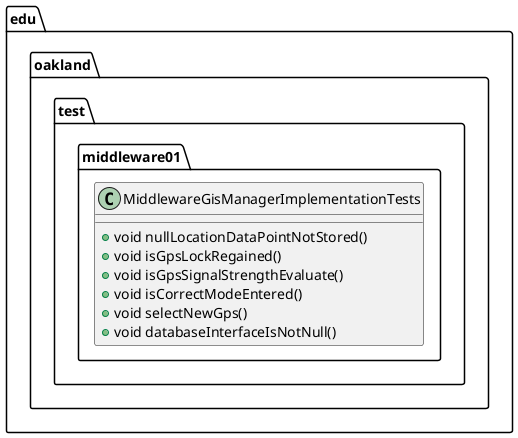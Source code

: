 @startuml MiddlewareGisManagerImplementationTests

package edu.oakland.test.middleware01 {
  class MiddlewareGisManagerImplementationTests {
    + void nullLocationDataPointNotStored()
    + void isGpsLockRegained()
    + void isGpsSignalStrengthEvaluate()
    + void isCorrectModeEntered()
    + void selectNewGps()
    + void databaseInterfaceIsNotNull()
  }
}

@enduml
